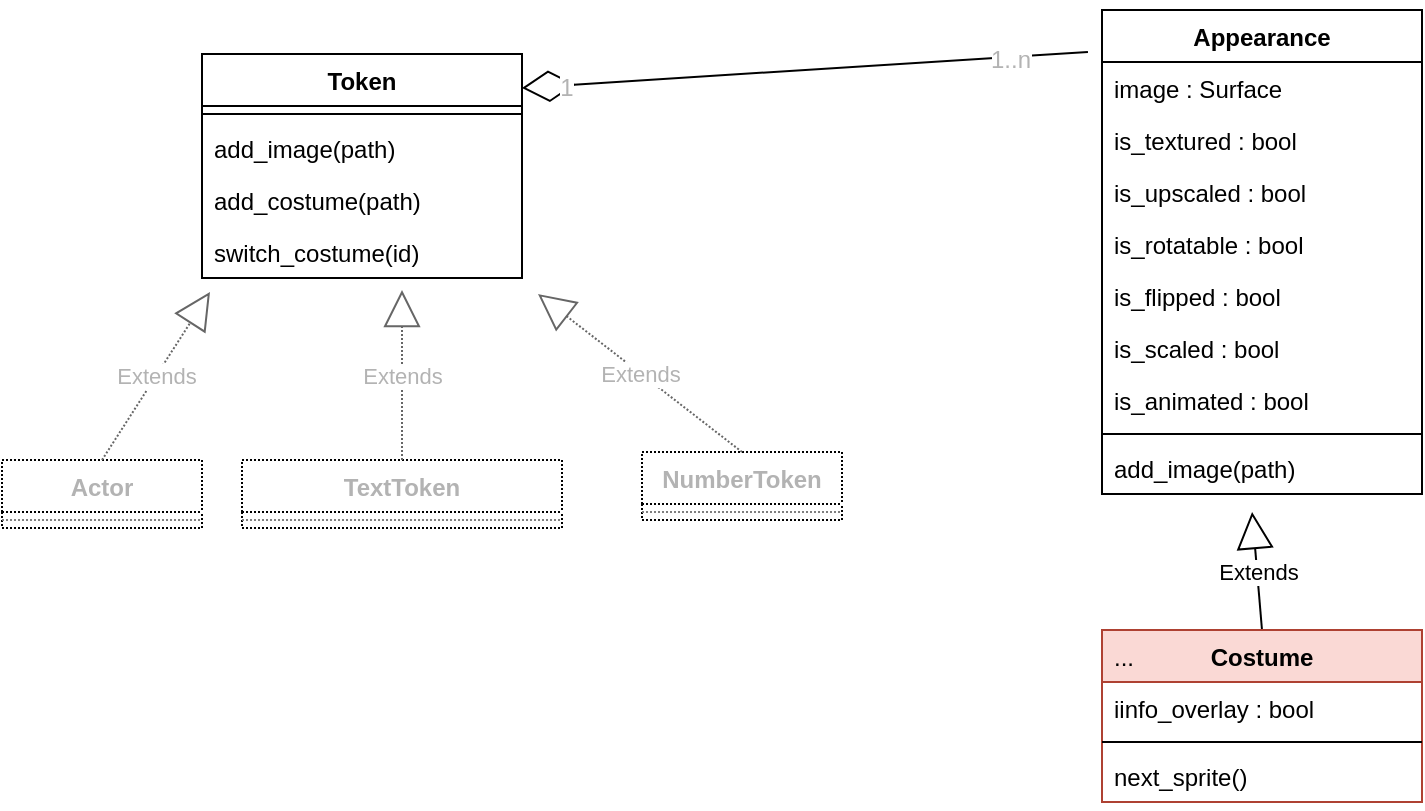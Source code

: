<mxfile version="10.6.6"><diagram id="Fcpj_ZC8AH6YqpfaXa2P" name="Page-1"><mxGraphModel dx="1154" dy="685" grid="1" gridSize="10" guides="1" tooltips="1" connect="1" arrows="1" fold="1" page="1" pageScale="1" pageWidth="827" pageHeight="1169" math="0" shadow="0"><root><mxCell id="0"/><mxCell id="1" parent="0"/><mxCell id="UST-gNYKlrWyq94DThVL-1" value="Token&#10;&#10;" style="swimlane;fontStyle=1;align=center;verticalAlign=top;childLayout=stackLayout;horizontal=1;startSize=26;horizontalStack=0;resizeParent=1;resizeParentMax=0;resizeLast=0;collapsible=1;marginBottom=0;" vertex="1" parent="1"><mxGeometry x="120" y="82" width="160" height="112" as="geometry"/></mxCell><mxCell id="UST-gNYKlrWyq94DThVL-3" value="" style="line;strokeWidth=1;fillColor=none;align=left;verticalAlign=middle;spacingTop=-1;spacingLeft=3;spacingRight=3;rotatable=0;labelPosition=right;points=[];portConstraint=eastwest;" vertex="1" parent="UST-gNYKlrWyq94DThVL-1"><mxGeometry y="26" width="160" height="8" as="geometry"/></mxCell><mxCell id="UST-gNYKlrWyq94DThVL-35" value="add_image(path)" style="text;strokeColor=none;fillColor=none;align=left;verticalAlign=top;spacingLeft=4;spacingRight=4;overflow=hidden;rotatable=0;points=[[0,0.5],[1,0.5]];portConstraint=eastwest;" vertex="1" parent="UST-gNYKlrWyq94DThVL-1"><mxGeometry y="34" width="160" height="26" as="geometry"/></mxCell><mxCell id="UST-gNYKlrWyq94DThVL-37" value="add_costume(path)" style="text;strokeColor=none;fillColor=none;align=left;verticalAlign=top;spacingLeft=4;spacingRight=4;overflow=hidden;rotatable=0;points=[[0,0.5],[1,0.5]];portConstraint=eastwest;" vertex="1" parent="UST-gNYKlrWyq94DThVL-1"><mxGeometry y="60" width="160" height="26" as="geometry"/></mxCell><mxCell id="UST-gNYKlrWyq94DThVL-38" value="switch_costume(id)" style="text;strokeColor=none;fillColor=none;align=left;verticalAlign=top;spacingLeft=4;spacingRight=4;overflow=hidden;rotatable=0;points=[[0,0.5],[1,0.5]];portConstraint=eastwest;" vertex="1" parent="UST-gNYKlrWyq94DThVL-1"><mxGeometry y="86" width="160" height="26" as="geometry"/></mxCell><mxCell id="UST-gNYKlrWyq94DThVL-9" value="" style="endArrow=diamondThin;endFill=0;endSize=24;html=1;entryX=1;entryY=0.5;entryDx=0;entryDy=0;exitX=-0.044;exitY=-0.192;exitDx=0;exitDy=0;exitPerimeter=0;" edge="1" parent="1" source="UST-gNYKlrWyq94DThVL-21"><mxGeometry width="160" relative="1" as="geometry"><mxPoint x="520" y="100" as="sourcePoint"/><mxPoint x="280" y="99" as="targetPoint"/></mxGeometry></mxCell><mxCell id="UST-gNYKlrWyq94DThVL-46" value="1..n&lt;br&gt;" style="text;html=1;resizable=0;points=[];align=center;verticalAlign=middle;labelBackgroundColor=#ffffff;fontColor=#B3B3B3;" vertex="1" connectable="0" parent="UST-gNYKlrWyq94DThVL-9"><mxGeometry x="-0.724" y="1" relative="1" as="geometry"><mxPoint as="offset"/></mxGeometry></mxCell><mxCell id="UST-gNYKlrWyq94DThVL-47" value="1" style="text;html=1;resizable=0;points=[];align=center;verticalAlign=middle;labelBackgroundColor=#ffffff;fontColor=#B3B3B3;" vertex="1" connectable="0" parent="UST-gNYKlrWyq94DThVL-9"><mxGeometry x="0.845" y="1" relative="1" as="geometry"><mxPoint as="offset"/></mxGeometry></mxCell><mxCell id="UST-gNYKlrWyq94DThVL-10" value="Actor&#10;" style="swimlane;fontStyle=1;align=center;verticalAlign=top;childLayout=stackLayout;horizontal=1;startSize=26;horizontalStack=0;resizeParent=1;resizeParentMax=0;resizeLast=0;collapsible=1;marginBottom=0;dashed=1;dashPattern=1 1;strokeColor=#000000;fontColor=#B3B3B3;" vertex="1" parent="1"><mxGeometry x="20" y="285" width="100" height="34" as="geometry"/></mxCell><mxCell id="UST-gNYKlrWyq94DThVL-11" value="" style="line;strokeWidth=1;align=left;verticalAlign=middle;spacingTop=-1;spacingLeft=3;spacingRight=3;rotatable=0;labelPosition=right;points=[];portConstraint=eastwest;dashed=1;dashPattern=1 1;strokeColor=#808080;fontColor=#B3B3B3;" vertex="1" parent="UST-gNYKlrWyq94DThVL-10"><mxGeometry y="26" width="100" height="8" as="geometry"/></mxCell><mxCell id="UST-gNYKlrWyq94DThVL-12" value="NumberToken&#10;" style="swimlane;fontStyle=1;align=center;verticalAlign=top;childLayout=stackLayout;horizontal=1;startSize=26;horizontalStack=0;resizeParent=1;resizeParentMax=0;resizeLast=0;collapsible=1;marginBottom=0;dashed=1;dashPattern=1 1;strokeColor=#000000;fontColor=#B3B3B3;" vertex="1" parent="1"><mxGeometry x="340" y="281" width="100" height="34" as="geometry"/></mxCell><mxCell id="UST-gNYKlrWyq94DThVL-13" value="" style="line;strokeWidth=1;align=left;verticalAlign=middle;spacingTop=-1;spacingLeft=3;spacingRight=3;rotatable=0;labelPosition=right;points=[];portConstraint=eastwest;dashed=1;dashPattern=1 1;strokeColor=#808080;fontColor=#B3B3B3;" vertex="1" parent="UST-gNYKlrWyq94DThVL-12"><mxGeometry y="26" width="100" height="8" as="geometry"/></mxCell><mxCell id="UST-gNYKlrWyq94DThVL-14" value="TextToken&#10;" style="swimlane;fontStyle=1;align=center;verticalAlign=top;childLayout=stackLayout;horizontal=1;startSize=26;horizontalStack=0;resizeParent=1;resizeParentMax=0;resizeLast=0;collapsible=1;marginBottom=0;dashed=1;dashPattern=1 1;strokeColor=#000000;fontColor=#B3B3B3;" vertex="1" parent="1"><mxGeometry x="140" y="285" width="160" height="34" as="geometry"/></mxCell><mxCell id="UST-gNYKlrWyq94DThVL-15" value="" style="line;strokeWidth=1;align=left;verticalAlign=middle;spacingTop=-1;spacingLeft=3;spacingRight=3;rotatable=0;labelPosition=right;points=[];portConstraint=eastwest;dashed=1;dashPattern=1 1;strokeColor=#808080;fontColor=#B3B3B3;" vertex="1" parent="UST-gNYKlrWyq94DThVL-14"><mxGeometry y="26" width="160" height="8" as="geometry"/></mxCell><mxCell id="UST-gNYKlrWyq94DThVL-20" value="Appearance&#10;" style="swimlane;fontStyle=1;align=center;verticalAlign=top;childLayout=stackLayout;horizontal=1;startSize=26;horizontalStack=0;resizeParent=1;resizeParentMax=0;resizeLast=0;collapsible=1;marginBottom=0;" vertex="1" parent="1"><mxGeometry x="570" y="60" width="160" height="242" as="geometry"/></mxCell><mxCell id="UST-gNYKlrWyq94DThVL-21" value="image : Surface&#10;" style="text;strokeColor=none;fillColor=none;align=left;verticalAlign=top;spacingLeft=4;spacingRight=4;overflow=hidden;rotatable=0;points=[[0,0.5],[1,0.5]];portConstraint=eastwest;" vertex="1" parent="UST-gNYKlrWyq94DThVL-20"><mxGeometry y="26" width="160" height="26" as="geometry"/></mxCell><mxCell id="UST-gNYKlrWyq94DThVL-49" value="is_textured : bool&#10;" style="text;strokeColor=none;fillColor=none;align=left;verticalAlign=top;spacingLeft=4;spacingRight=4;overflow=hidden;rotatable=0;points=[[0,0.5],[1,0.5]];portConstraint=eastwest;" vertex="1" parent="UST-gNYKlrWyq94DThVL-20"><mxGeometry y="52" width="160" height="26" as="geometry"/></mxCell><mxCell id="UST-gNYKlrWyq94DThVL-50" value="is_upscaled : bool&#10;" style="text;strokeColor=none;fillColor=none;align=left;verticalAlign=top;spacingLeft=4;spacingRight=4;overflow=hidden;rotatable=0;points=[[0,0.5],[1,0.5]];portConstraint=eastwest;" vertex="1" parent="UST-gNYKlrWyq94DThVL-20"><mxGeometry y="78" width="160" height="26" as="geometry"/></mxCell><mxCell id="UST-gNYKlrWyq94DThVL-51" value="is_rotatable : bool&#10;" style="text;strokeColor=none;fillColor=none;align=left;verticalAlign=top;spacingLeft=4;spacingRight=4;overflow=hidden;rotatable=0;points=[[0,0.5],[1,0.5]];portConstraint=eastwest;" vertex="1" parent="UST-gNYKlrWyq94DThVL-20"><mxGeometry y="104" width="160" height="26" as="geometry"/></mxCell><mxCell id="UST-gNYKlrWyq94DThVL-52" value="is_flipped : bool&#10;" style="text;strokeColor=none;fillColor=none;align=left;verticalAlign=top;spacingLeft=4;spacingRight=4;overflow=hidden;rotatable=0;points=[[0,0.5],[1,0.5]];portConstraint=eastwest;" vertex="1" parent="UST-gNYKlrWyq94DThVL-20"><mxGeometry y="130" width="160" height="26" as="geometry"/></mxCell><mxCell id="UST-gNYKlrWyq94DThVL-53" value="is_scaled : bool&#10;" style="text;strokeColor=none;fillColor=none;align=left;verticalAlign=top;spacingLeft=4;spacingRight=4;overflow=hidden;rotatable=0;points=[[0,0.5],[1,0.5]];portConstraint=eastwest;" vertex="1" parent="UST-gNYKlrWyq94DThVL-20"><mxGeometry y="156" width="160" height="26" as="geometry"/></mxCell><mxCell id="UST-gNYKlrWyq94DThVL-54" value="is_animated : bool&#10;" style="text;strokeColor=none;fillColor=none;align=left;verticalAlign=top;spacingLeft=4;spacingRight=4;overflow=hidden;rotatable=0;points=[[0,0.5],[1,0.5]];portConstraint=eastwest;" vertex="1" parent="UST-gNYKlrWyq94DThVL-20"><mxGeometry y="182" width="160" height="26" as="geometry"/></mxCell><mxCell id="UST-gNYKlrWyq94DThVL-22" value="" style="line;strokeWidth=1;fillColor=none;align=left;verticalAlign=middle;spacingTop=-1;spacingLeft=3;spacingRight=3;rotatable=0;labelPosition=right;points=[];portConstraint=eastwest;" vertex="1" parent="UST-gNYKlrWyq94DThVL-20"><mxGeometry y="208" width="160" height="8" as="geometry"/></mxCell><mxCell id="UST-gNYKlrWyq94DThVL-30" value="add_image(path)" style="text;strokeColor=none;fillColor=none;align=left;verticalAlign=top;spacingLeft=4;spacingRight=4;overflow=hidden;rotatable=0;points=[[0,0.5],[1,0.5]];portConstraint=eastwest;" vertex="1" parent="UST-gNYKlrWyq94DThVL-20"><mxGeometry y="216" width="160" height="26" as="geometry"/></mxCell><mxCell id="UST-gNYKlrWyq94DThVL-23" value="Extends" style="endArrow=block;endSize=16;endFill=0;html=1;exitX=0.5;exitY=0;exitDx=0;exitDy=0;entryX=0.469;entryY=1.346;entryDx=0;entryDy=0;entryPerimeter=0;" edge="1" parent="1" source="UST-gNYKlrWyq94DThVL-5" target="UST-gNYKlrWyq94DThVL-30"><mxGeometry width="160" relative="1" as="geometry"><mxPoint x="470" y="360" as="sourcePoint"/><mxPoint x="660" y="320" as="targetPoint"/><Array as="points"/></mxGeometry></mxCell><mxCell id="UST-gNYKlrWyq94DThVL-39" value="Extends" style="endArrow=block;endSize=16;endFill=0;html=1;exitX=0.5;exitY=0;exitDx=0;exitDy=0;entryX=0.025;entryY=1.269;entryDx=0;entryDy=0;entryPerimeter=0;dashed=1;dashPattern=1 1;strokeColor=#666666;fontColor=#B3B3B3;" edge="1" parent="1" source="UST-gNYKlrWyq94DThVL-10" target="UST-gNYKlrWyq94DThVL-38"><mxGeometry width="160" relative="1" as="geometry"><mxPoint x="100" y="250" as="sourcePoint"/><mxPoint x="260" y="250" as="targetPoint"/></mxGeometry></mxCell><mxCell id="UST-gNYKlrWyq94DThVL-40" value="Extends" style="endArrow=block;endSize=16;endFill=0;html=1;exitX=0.5;exitY=0;exitDx=0;exitDy=0;dashed=1;dashPattern=1 1;strokeColor=#666666;fontColor=#B3B3B3;" edge="1" parent="1" source="UST-gNYKlrWyq94DThVL-14"><mxGeometry width="160" relative="1" as="geometry"><mxPoint x="80" y="295" as="sourcePoint"/><mxPoint x="220" y="200" as="targetPoint"/></mxGeometry></mxCell><mxCell id="UST-gNYKlrWyq94DThVL-41" value="Extends" style="endArrow=block;endSize=16;endFill=0;html=1;exitX=0.5;exitY=0;exitDx=0;exitDy=0;entryX=1.05;entryY=1.308;entryDx=0;entryDy=0;entryPerimeter=0;dashed=1;dashPattern=1 1;strokeColor=#666666;fontColor=#B3B3B3;" edge="1" parent="1" source="UST-gNYKlrWyq94DThVL-12" target="UST-gNYKlrWyq94DThVL-38"><mxGeometry width="160" relative="1" as="geometry"><mxPoint x="230" y="295" as="sourcePoint"/><mxPoint x="240" y="200" as="targetPoint"/></mxGeometry></mxCell><mxCell id="UST-gNYKlrWyq94DThVL-5" value="Costume&#10;" style="swimlane;fontStyle=1;align=center;verticalAlign=top;childLayout=stackLayout;horizontal=1;startSize=26;horizontalStack=0;resizeParent=1;resizeParentMax=0;resizeLast=0;collapsible=1;marginBottom=0;fillColor=#fad9d5;strokeColor=#ae4132;" vertex="1" parent="1"><mxGeometry x="570" y="370" width="160" height="86" as="geometry"/></mxCell><mxCell id="UST-gNYKlrWyq94DThVL-6" value="iinfo_overlay : bool&#10;" style="text;fillColor=none;align=left;verticalAlign=top;spacingLeft=4;spacingRight=4;overflow=hidden;rotatable=0;points=[[0,0.5],[1,0.5]];portConstraint=eastwest;" vertex="1" parent="UST-gNYKlrWyq94DThVL-5"><mxGeometry y="26" width="160" height="26" as="geometry"/></mxCell><mxCell id="UST-gNYKlrWyq94DThVL-7" value="" style="line;strokeWidth=1;fillColor=none;align=left;verticalAlign=middle;spacingTop=-1;spacingLeft=3;spacingRight=3;rotatable=0;labelPosition=right;points=[];portConstraint=eastwest;" vertex="1" parent="UST-gNYKlrWyq94DThVL-5"><mxGeometry y="52" width="160" height="8" as="geometry"/></mxCell><mxCell id="UST-gNYKlrWyq94DThVL-31" value="next_sprite()" style="text;strokeColor=none;fillColor=none;align=left;verticalAlign=top;spacingLeft=4;spacingRight=4;overflow=hidden;rotatable=0;points=[[0,0.5],[1,0.5]];portConstraint=eastwest;" vertex="1" parent="UST-gNYKlrWyq94DThVL-5"><mxGeometry y="60" width="160" height="26" as="geometry"/></mxCell><mxCell id="UST-gNYKlrWyq94DThVL-32" value="..." style="text;strokeColor=none;fillColor=none;align=left;verticalAlign=top;spacingLeft=4;spacingRight=4;overflow=hidden;rotatable=0;points=[[0,0.5],[1,0.5]];portConstraint=eastwest;" vertex="1" parent="1"><mxGeometry x="570" y="370" width="160" height="26" as="geometry"/></mxCell></root></mxGraphModel></diagram></mxfile>